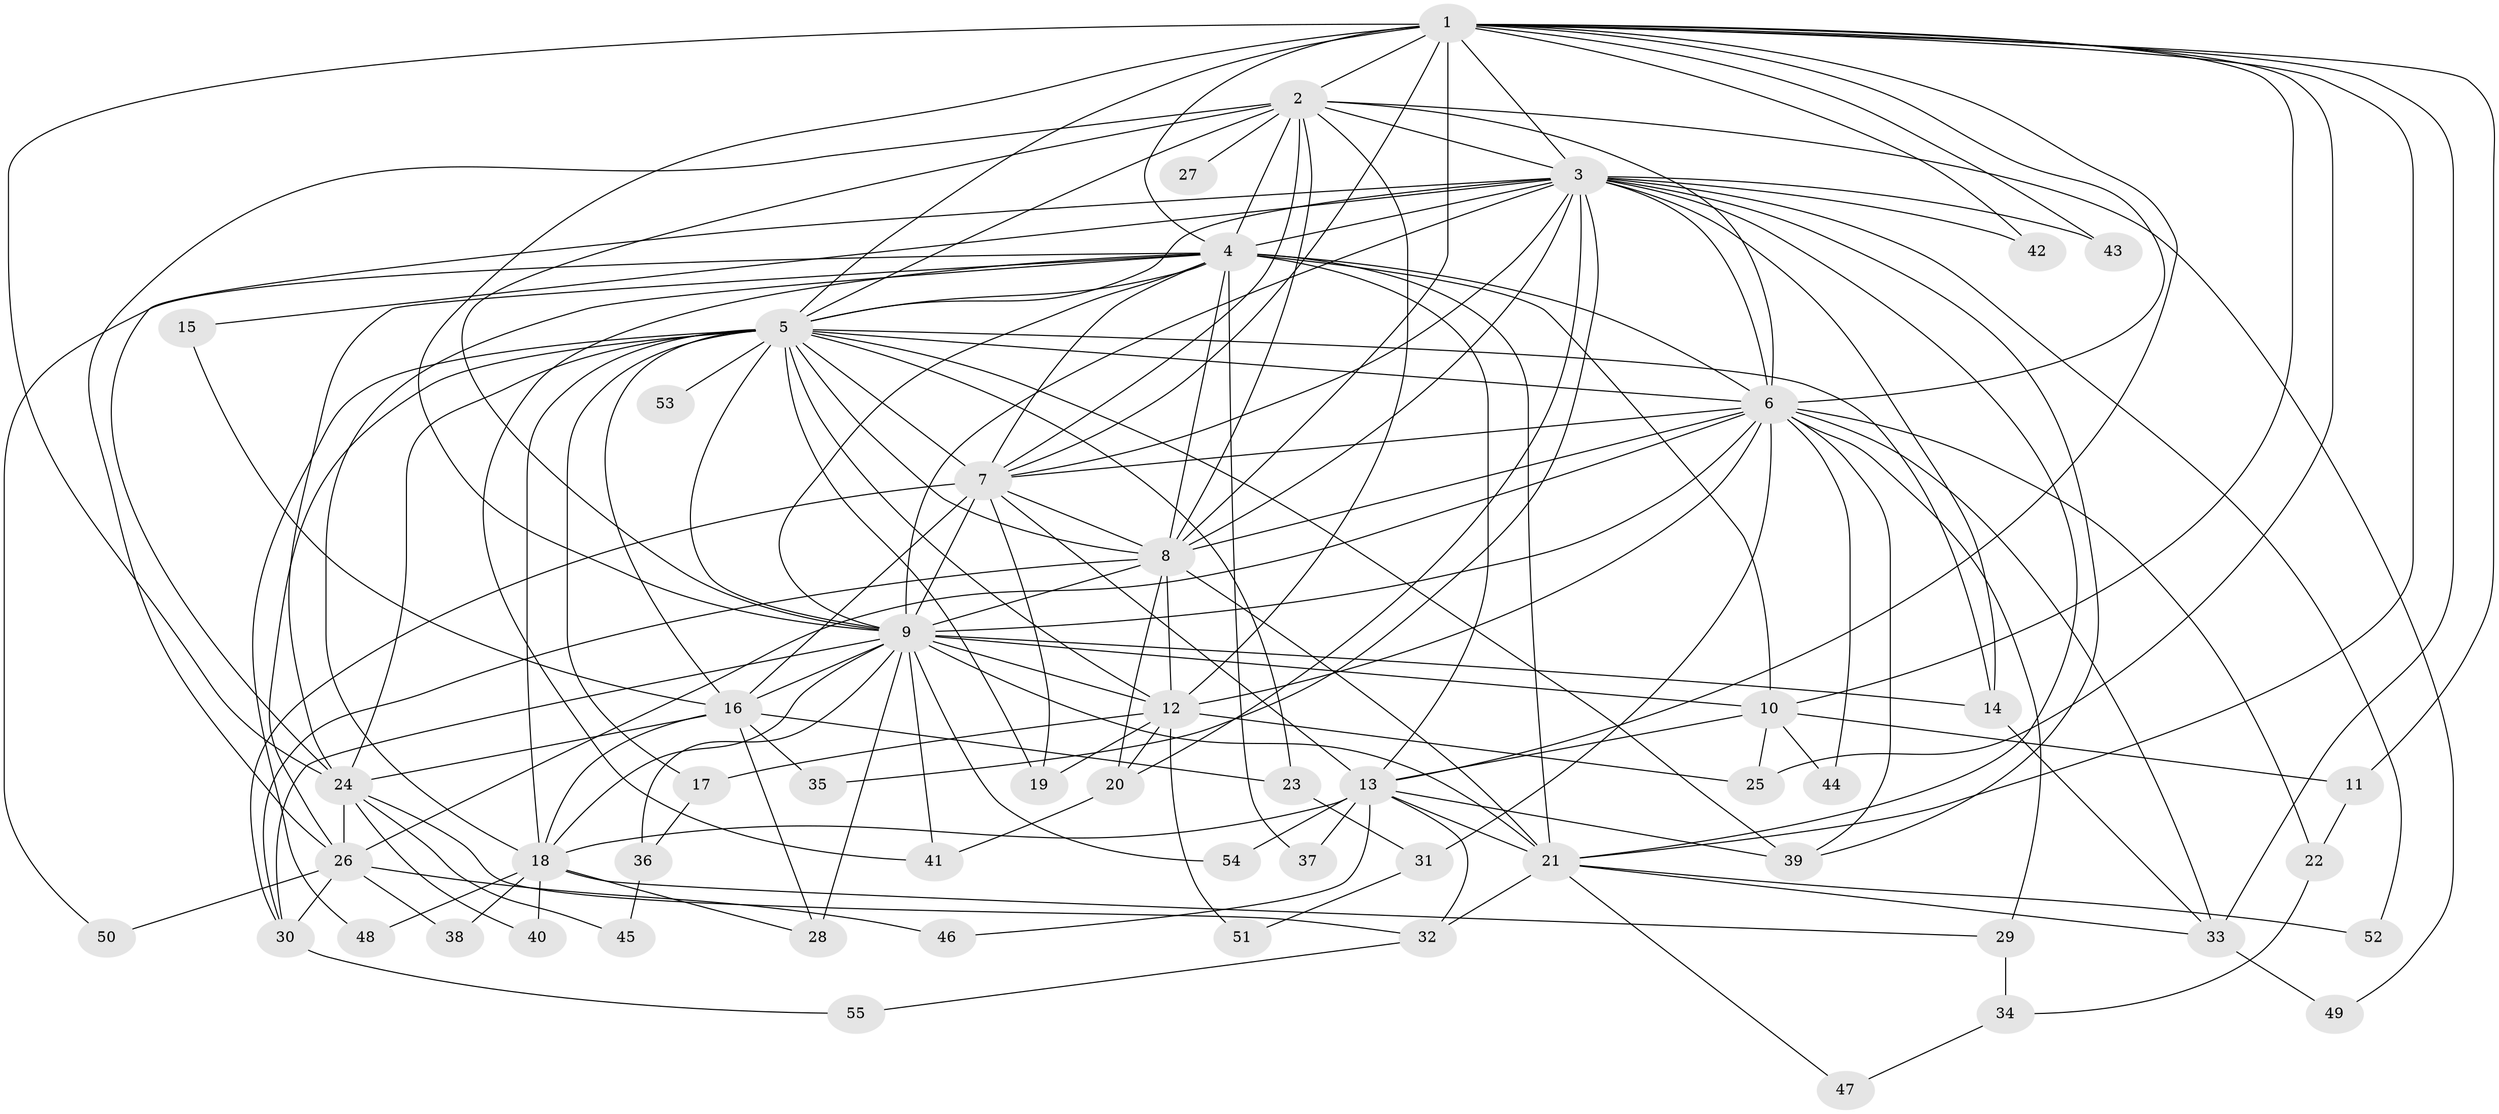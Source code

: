 // original degree distribution, {21: 0.00909090909090909, 15: 0.00909090909090909, 23: 0.00909090909090909, 16: 0.00909090909090909, 24: 0.01818181818181818, 18: 0.00909090909090909, 26: 0.00909090909090909, 22: 0.00909090909090909, 14: 0.00909090909090909, 6: 0.00909090909090909, 3: 0.2545454545454545, 9: 0.00909090909090909, 7: 0.01818181818181818, 4: 0.09090909090909091, 8: 0.02727272727272727, 2: 0.5}
// Generated by graph-tools (version 1.1) at 2025/35/03/09/25 02:35:12]
// undirected, 55 vertices, 158 edges
graph export_dot {
graph [start="1"]
  node [color=gray90,style=filled];
  1;
  2;
  3;
  4;
  5;
  6;
  7;
  8;
  9;
  10;
  11;
  12;
  13;
  14;
  15;
  16;
  17;
  18;
  19;
  20;
  21;
  22;
  23;
  24;
  25;
  26;
  27;
  28;
  29;
  30;
  31;
  32;
  33;
  34;
  35;
  36;
  37;
  38;
  39;
  40;
  41;
  42;
  43;
  44;
  45;
  46;
  47;
  48;
  49;
  50;
  51;
  52;
  53;
  54;
  55;
  1 -- 2 [weight=2.0];
  1 -- 3 [weight=1.0];
  1 -- 4 [weight=3.0];
  1 -- 5 [weight=1.0];
  1 -- 6 [weight=1.0];
  1 -- 7 [weight=1.0];
  1 -- 8 [weight=2.0];
  1 -- 9 [weight=1.0];
  1 -- 10 [weight=1.0];
  1 -- 11 [weight=1.0];
  1 -- 13 [weight=1.0];
  1 -- 21 [weight=1.0];
  1 -- 24 [weight=1.0];
  1 -- 25 [weight=1.0];
  1 -- 33 [weight=1.0];
  1 -- 42 [weight=1.0];
  1 -- 43 [weight=1.0];
  2 -- 3 [weight=1.0];
  2 -- 4 [weight=2.0];
  2 -- 5 [weight=1.0];
  2 -- 6 [weight=1.0];
  2 -- 7 [weight=1.0];
  2 -- 8 [weight=1.0];
  2 -- 9 [weight=1.0];
  2 -- 12 [weight=1.0];
  2 -- 26 [weight=1.0];
  2 -- 27 [weight=1.0];
  2 -- 49 [weight=1.0];
  3 -- 4 [weight=3.0];
  3 -- 5 [weight=1.0];
  3 -- 6 [weight=1.0];
  3 -- 7 [weight=2.0];
  3 -- 8 [weight=1.0];
  3 -- 9 [weight=1.0];
  3 -- 14 [weight=1.0];
  3 -- 15 [weight=1.0];
  3 -- 20 [weight=1.0];
  3 -- 21 [weight=2.0];
  3 -- 24 [weight=1.0];
  3 -- 35 [weight=1.0];
  3 -- 39 [weight=1.0];
  3 -- 42 [weight=1.0];
  3 -- 43 [weight=1.0];
  3 -- 52 [weight=1.0];
  4 -- 5 [weight=2.0];
  4 -- 6 [weight=3.0];
  4 -- 7 [weight=2.0];
  4 -- 8 [weight=2.0];
  4 -- 9 [weight=3.0];
  4 -- 10 [weight=2.0];
  4 -- 13 [weight=3.0];
  4 -- 18 [weight=1.0];
  4 -- 21 [weight=8.0];
  4 -- 24 [weight=1.0];
  4 -- 37 [weight=1.0];
  4 -- 41 [weight=1.0];
  4 -- 50 [weight=1.0];
  5 -- 6 [weight=1.0];
  5 -- 7 [weight=1.0];
  5 -- 8 [weight=1.0];
  5 -- 9 [weight=2.0];
  5 -- 12 [weight=1.0];
  5 -- 14 [weight=1.0];
  5 -- 16 [weight=1.0];
  5 -- 17 [weight=1.0];
  5 -- 18 [weight=1.0];
  5 -- 19 [weight=1.0];
  5 -- 23 [weight=1.0];
  5 -- 24 [weight=1.0];
  5 -- 26 [weight=1.0];
  5 -- 39 [weight=1.0];
  5 -- 48 [weight=1.0];
  5 -- 53 [weight=1.0];
  6 -- 7 [weight=1.0];
  6 -- 8 [weight=1.0];
  6 -- 9 [weight=1.0];
  6 -- 12 [weight=1.0];
  6 -- 22 [weight=1.0];
  6 -- 26 [weight=1.0];
  6 -- 29 [weight=1.0];
  6 -- 31 [weight=1.0];
  6 -- 33 [weight=1.0];
  6 -- 39 [weight=1.0];
  6 -- 44 [weight=1.0];
  7 -- 8 [weight=1.0];
  7 -- 9 [weight=1.0];
  7 -- 13 [weight=1.0];
  7 -- 16 [weight=9.0];
  7 -- 19 [weight=1.0];
  7 -- 30 [weight=1.0];
  8 -- 9 [weight=2.0];
  8 -- 12 [weight=1.0];
  8 -- 20 [weight=1.0];
  8 -- 21 [weight=1.0];
  8 -- 30 [weight=1.0];
  9 -- 10 [weight=1.0];
  9 -- 12 [weight=1.0];
  9 -- 14 [weight=1.0];
  9 -- 16 [weight=1.0];
  9 -- 18 [weight=1.0];
  9 -- 21 [weight=1.0];
  9 -- 28 [weight=2.0];
  9 -- 30 [weight=1.0];
  9 -- 36 [weight=1.0];
  9 -- 41 [weight=1.0];
  9 -- 54 [weight=1.0];
  10 -- 11 [weight=1.0];
  10 -- 13 [weight=1.0];
  10 -- 25 [weight=1.0];
  10 -- 44 [weight=1.0];
  11 -- 22 [weight=1.0];
  12 -- 17 [weight=1.0];
  12 -- 19 [weight=2.0];
  12 -- 20 [weight=1.0];
  12 -- 25 [weight=1.0];
  12 -- 51 [weight=1.0];
  13 -- 18 [weight=1.0];
  13 -- 21 [weight=1.0];
  13 -- 32 [weight=1.0];
  13 -- 37 [weight=2.0];
  13 -- 39 [weight=1.0];
  13 -- 46 [weight=1.0];
  13 -- 54 [weight=1.0];
  14 -- 33 [weight=1.0];
  15 -- 16 [weight=1.0];
  16 -- 18 [weight=1.0];
  16 -- 23 [weight=1.0];
  16 -- 24 [weight=1.0];
  16 -- 28 [weight=1.0];
  16 -- 35 [weight=3.0];
  17 -- 36 [weight=1.0];
  18 -- 28 [weight=1.0];
  18 -- 29 [weight=1.0];
  18 -- 38 [weight=1.0];
  18 -- 40 [weight=1.0];
  18 -- 48 [weight=1.0];
  20 -- 41 [weight=1.0];
  21 -- 32 [weight=1.0];
  21 -- 33 [weight=1.0];
  21 -- 47 [weight=1.0];
  21 -- 52 [weight=1.0];
  22 -- 34 [weight=1.0];
  23 -- 31 [weight=1.0];
  24 -- 26 [weight=1.0];
  24 -- 32 [weight=1.0];
  24 -- 40 [weight=1.0];
  24 -- 45 [weight=1.0];
  26 -- 30 [weight=1.0];
  26 -- 38 [weight=1.0];
  26 -- 46 [weight=1.0];
  26 -- 50 [weight=1.0];
  29 -- 34 [weight=1.0];
  30 -- 55 [weight=1.0];
  31 -- 51 [weight=1.0];
  32 -- 55 [weight=1.0];
  33 -- 49 [weight=1.0];
  34 -- 47 [weight=1.0];
  36 -- 45 [weight=1.0];
}
